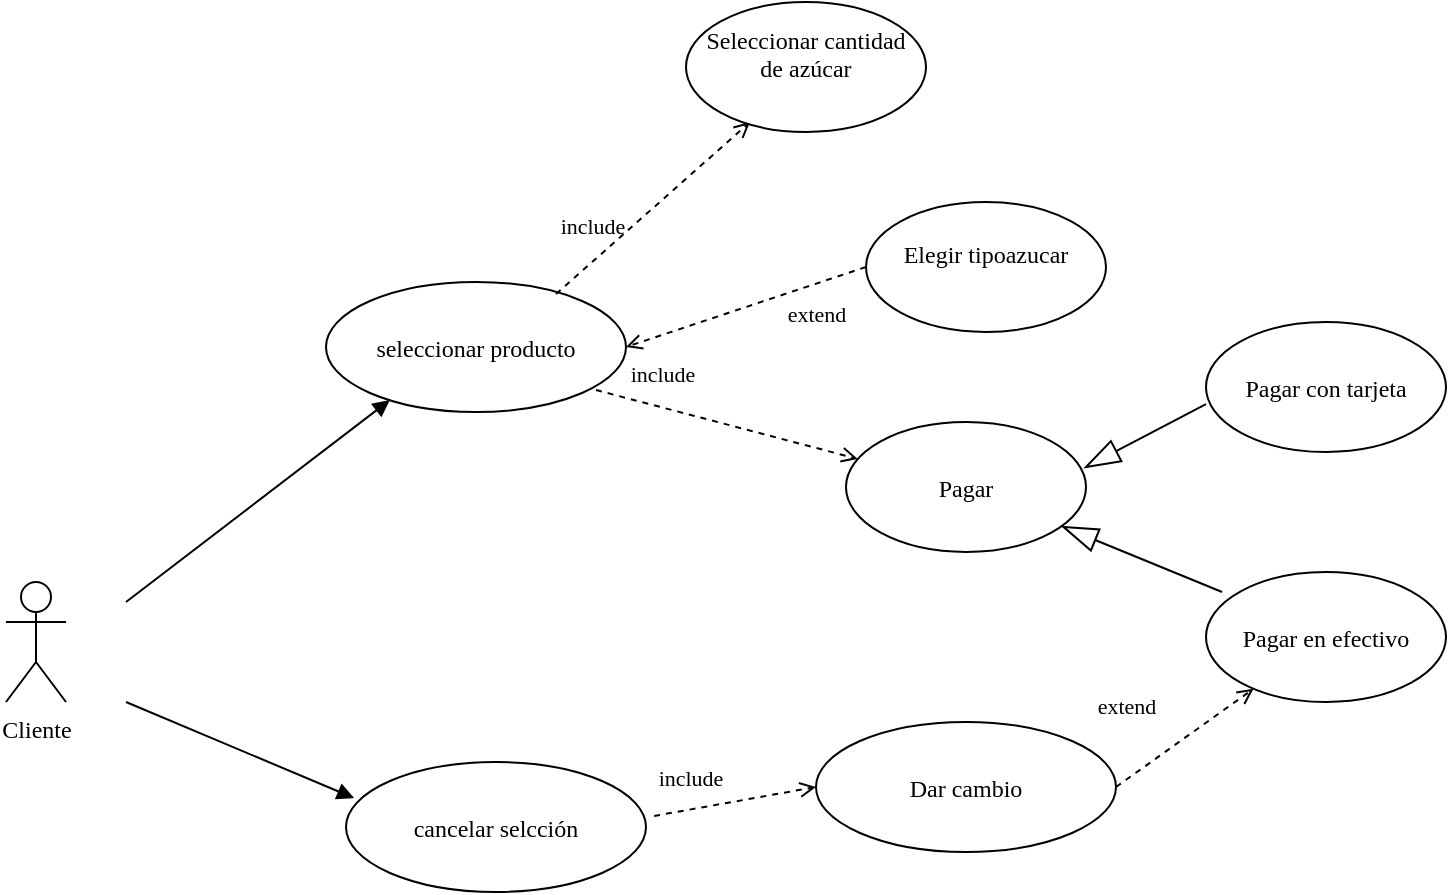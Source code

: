 <mxfile version="20.8.22" type="github"><diagram name="Page-1" id="KwX5wlLJhJRgMA4xs752"><mxGraphModel dx="1039" dy="509" grid="1" gridSize="10" guides="1" tooltips="1" connect="1" arrows="1" fold="1" page="1" pageScale="1" pageWidth="827" pageHeight="1169" math="0" shadow="0"><root><mxCell id="0"/><mxCell id="1" parent="0"/><mxCell id="x6jrrNgiVasvY9gDXrLg-1" value="Cliente" style="shape=umlActor;verticalLabelPosition=bottom;verticalAlign=top;html=1;outlineConnect=0;fontFamily=Verdana;" vertex="1" parent="1"><mxGeometry x="30" y="340" width="30" height="60" as="geometry"/></mxCell><mxCell id="x6jrrNgiVasvY9gDXrLg-6" value="" style="html=1;verticalAlign=bottom;labelBackgroundColor=none;endArrow=block;endFill=1;endSize=6;align=left;rounded=0;fontFamily=Verdana;entryX=0.213;entryY=0.908;entryDx=0;entryDy=0;entryPerimeter=0;" edge="1" parent="1" target="x6jrrNgiVasvY9gDXrLg-7"><mxGeometry x="-1" relative="1" as="geometry"><mxPoint x="90" y="350" as="sourcePoint"/><mxPoint x="230" y="270" as="targetPoint"/></mxGeometry></mxCell><mxCell id="x6jrrNgiVasvY9gDXrLg-7" value="seleccionar producto" style="ellipse;fontFamily=Verdana;" vertex="1" parent="1"><mxGeometry x="190" y="190" width="150" height="65" as="geometry"/></mxCell><mxCell id="x6jrrNgiVasvY9gDXrLg-8" value="include" style="html=1;verticalAlign=bottom;labelBackgroundColor=none;endArrow=open;endFill=0;dashed=1;rounded=0;fontFamily=Verdana;exitX=0.767;exitY=0.092;exitDx=0;exitDy=0;exitPerimeter=0;entryX=0.267;entryY=0.923;entryDx=0;entryDy=0;entryPerimeter=0;" edge="1" parent="1" source="x6jrrNgiVasvY9gDXrLg-7" target="x6jrrNgiVasvY9gDXrLg-9"><mxGeometry x="-0.529" y="7" width="160" relative="1" as="geometry"><mxPoint x="310" y="180" as="sourcePoint"/><mxPoint x="410" y="120" as="targetPoint"/><mxPoint as="offset"/></mxGeometry></mxCell><mxCell id="x6jrrNgiVasvY9gDXrLg-9" value="Seleccionar cantidad&#xA;de azúcar&#xA;" style="ellipse;fontFamily=Verdana;align=center;" vertex="1" parent="1"><mxGeometry x="370" y="50" width="120" height="65" as="geometry"/></mxCell><mxCell id="x6jrrNgiVasvY9gDXrLg-10" value="include" style="html=1;verticalAlign=bottom;labelBackgroundColor=none;endArrow=open;endFill=0;dashed=1;rounded=0;fontFamily=Verdana;exitX=0.9;exitY=0.831;exitDx=0;exitDy=0;exitPerimeter=0;" edge="1" parent="1" source="x6jrrNgiVasvY9gDXrLg-7" target="x6jrrNgiVasvY9gDXrLg-11"><mxGeometry x="-0.529" y="7" width="160" relative="1" as="geometry"><mxPoint x="340" y="255" as="sourcePoint"/><mxPoint x="440" y="290" as="targetPoint"/><mxPoint as="offset"/></mxGeometry></mxCell><mxCell id="x6jrrNgiVasvY9gDXrLg-11" value="Pagar" style="ellipse;fontFamily=Verdana;" vertex="1" parent="1"><mxGeometry x="450" y="260" width="120" height="65" as="geometry"/></mxCell><mxCell id="x6jrrNgiVasvY9gDXrLg-12" value="Elegir tipoazucar&#xA;" style="ellipse;fontFamily=Verdana;" vertex="1" parent="1"><mxGeometry x="460" y="150" width="120" height="65" as="geometry"/></mxCell><mxCell id="x6jrrNgiVasvY9gDXrLg-13" value="extend" style="html=1;verticalAlign=bottom;labelBackgroundColor=none;endArrow=open;endFill=0;dashed=1;rounded=0;fontFamily=Verdana;entryX=1;entryY=0.5;entryDx=0;entryDy=0;exitX=0;exitY=0.5;exitDx=0;exitDy=0;" edge="1" parent="1" source="x6jrrNgiVasvY9gDXrLg-12" target="x6jrrNgiVasvY9gDXrLg-7"><mxGeometry x="-0.468" y="23" width="160" relative="1" as="geometry"><mxPoint x="450" y="190" as="sourcePoint"/><mxPoint x="350" y="220" as="targetPoint"/><mxPoint as="offset"/></mxGeometry></mxCell><mxCell id="x6jrrNgiVasvY9gDXrLg-14" value="Pagar con tarjeta" style="ellipse;fontFamily=Verdana;" vertex="1" parent="1"><mxGeometry x="630" y="210" width="120" height="65" as="geometry"/></mxCell><mxCell id="x6jrrNgiVasvY9gDXrLg-15" value="Pagar en efectivo" style="ellipse;fontFamily=Verdana;" vertex="1" parent="1"><mxGeometry x="630" y="335" width="120" height="65" as="geometry"/></mxCell><mxCell id="x6jrrNgiVasvY9gDXrLg-16" value="Dar cambio" style="ellipse;fontFamily=Verdana;" vertex="1" parent="1"><mxGeometry x="435" y="410" width="150" height="65" as="geometry"/></mxCell><mxCell id="x6jrrNgiVasvY9gDXrLg-17" value="" style="endArrow=blockThin;endSize=16;endFill=0;html=1;rounded=0;fontFamily=Verdana;exitX=0.067;exitY=0.154;exitDx=0;exitDy=0;exitPerimeter=0;" edge="1" parent="1" source="x6jrrNgiVasvY9gDXrLg-15" target="x6jrrNgiVasvY9gDXrLg-11"><mxGeometry width="160" relative="1" as="geometry"><mxPoint x="620" y="360" as="sourcePoint"/><mxPoint x="580" y="320" as="targetPoint"/></mxGeometry></mxCell><mxCell id="x6jrrNgiVasvY9gDXrLg-18" value="" style="endArrow=blockThin;endSize=16;endFill=0;html=1;rounded=0;fontFamily=Verdana;exitX=0;exitY=0.631;exitDx=0;exitDy=0;exitPerimeter=0;entryX=0.992;entryY=0.354;entryDx=0;entryDy=0;entryPerimeter=0;" edge="1" parent="1" source="x6jrrNgiVasvY9gDXrLg-14" target="x6jrrNgiVasvY9gDXrLg-11"><mxGeometry width="160" relative="1" as="geometry"><mxPoint x="670" y="280" as="sourcePoint"/><mxPoint x="580" y="280" as="targetPoint"/></mxGeometry></mxCell><mxCell id="x6jrrNgiVasvY9gDXrLg-19" value="cancelar selcción" style="ellipse;fontFamily=Verdana;" vertex="1" parent="1"><mxGeometry x="200" y="430" width="150" height="65" as="geometry"/></mxCell><mxCell id="x6jrrNgiVasvY9gDXrLg-20" value="extend" style="html=1;verticalAlign=bottom;labelBackgroundColor=none;endArrow=open;endFill=0;dashed=1;rounded=0;fontFamily=Verdana;exitX=1;exitY=0.5;exitDx=0;exitDy=0;" edge="1" parent="1" source="x6jrrNgiVasvY9gDXrLg-16" target="x6jrrNgiVasvY9gDXrLg-15"><mxGeometry x="-0.468" y="23" width="160" relative="1" as="geometry"><mxPoint x="590" y="440" as="sourcePoint"/><mxPoint x="585" y="470" as="targetPoint"/><mxPoint as="offset"/></mxGeometry></mxCell><mxCell id="x6jrrNgiVasvY9gDXrLg-21" value="include" style="html=1;verticalAlign=bottom;labelBackgroundColor=none;endArrow=open;endFill=0;dashed=1;rounded=0;fontFamily=Verdana;entryX=0;entryY=0.5;entryDx=0;entryDy=0;exitX=1.027;exitY=0.415;exitDx=0;exitDy=0;exitPerimeter=0;" edge="1" parent="1" source="x6jrrNgiVasvY9gDXrLg-19" target="x6jrrNgiVasvY9gDXrLg-16"><mxGeometry x="-0.529" y="7" width="160" relative="1" as="geometry"><mxPoint x="350" y="450" as="sourcePoint"/><mxPoint x="430" y="450" as="targetPoint"/><mxPoint as="offset"/></mxGeometry></mxCell><mxCell id="x6jrrNgiVasvY9gDXrLg-22" value="" style="html=1;verticalAlign=bottom;labelBackgroundColor=none;endArrow=block;endFill=1;endSize=6;align=left;rounded=0;fontFamily=Verdana;entryX=0.027;entryY=0.277;entryDx=0;entryDy=0;entryPerimeter=0;" edge="1" parent="1" target="x6jrrNgiVasvY9gDXrLg-19"><mxGeometry x="-1" relative="1" as="geometry"><mxPoint x="90" y="400" as="sourcePoint"/><mxPoint x="190" y="440" as="targetPoint"/></mxGeometry></mxCell></root></mxGraphModel></diagram></mxfile>